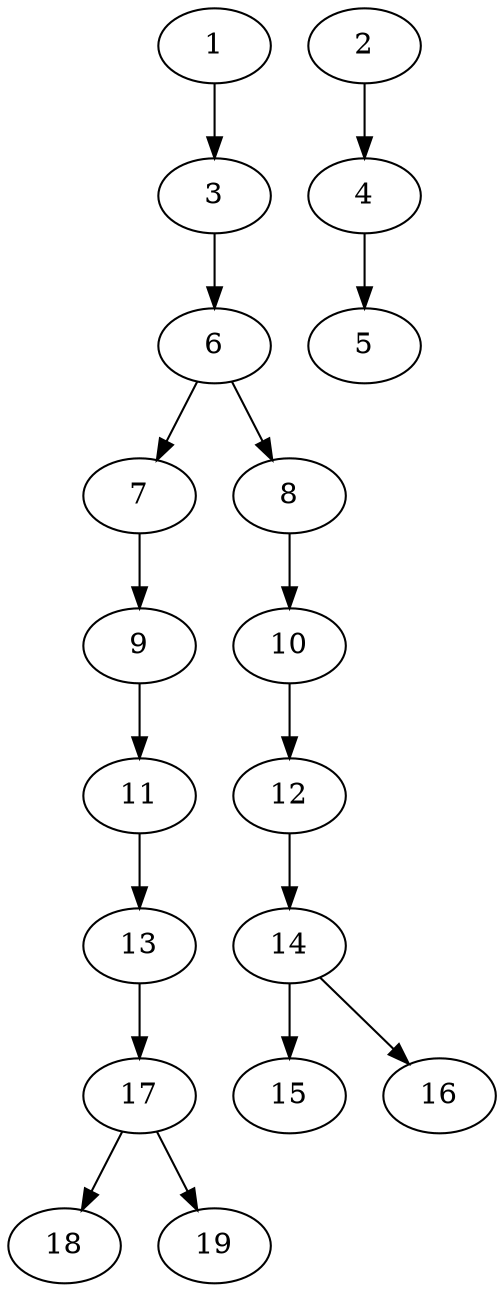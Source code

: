 // DAG (tier=1-easy, mode=data, n=19, ccr=0.341, fat=0.393, density=0.328, regular=0.702, jump=0.082, mindata=1048576, maxdata=8388608)
// DAG automatically generated by daggen at Sun Aug 24 16:33:33 2025
// /home/ermia/Project/Environments/daggen/bin/daggen --dot --ccr 0.341 --fat 0.393 --regular 0.702 --density 0.328 --jump 0.082 --mindata 1048576 --maxdata 8388608 -n 19 
digraph G {
  1 [size="433476446555649088", alpha="0.02", expect_size="216738223277824544"]
  1 -> 3 [size ="193434623148032"]
  2 [size="188667279834322305024", alpha="0.18", expect_size="94333639917161152512"]
  2 -> 4 [size ="263160707678208"]
  3 [size="670365290665052672", alpha="0.19", expect_size="335182645332526336"]
  3 -> 6 [size ="257924739891200"]
  4 [size="35239958094804996", alpha="0.05", expect_size="17619979047402498"]
  4 -> 5 [size ="38272990445568"]
  5 [size="150333783770193504", alpha="0.01", expect_size="75166891885096752"]
  6 [size="153580597863845984", alpha="0.15", expect_size="76790298931922992"]
  6 -> 7 [size ="301687973609472"]
  6 -> 8 [size ="301687973609472"]
  7 [size="117932737874788089856", alpha="0.12", expect_size="58966368937394044928"]
  7 -> 9 [size ="192388706336768"]
  8 [size="12989212326920024", alpha="0.04", expect_size="6494606163460012"]
  8 -> 10 [size ="278507187863552"]
  9 [size="81210638559069863936", alpha="0.02", expect_size="40605319279534931968"]
  9 -> 11 [size ="150025564848128"]
  10 [size="3401712320287976", alpha="0.01", expect_size="1700856160143988"]
  10 -> 12 [size ="146849763688448"]
  11 [size="1138856418477908", alpha="0.06", expect_size="569428209238954"]
  11 -> 13 [size ="40085768634368"]
  12 [size="8751334485754047", alpha="0.01", expect_size="4375667242877023"]
  12 -> 14 [size ="245518617804800"]
  13 [size="336280017479772667904", alpha="0.10", expect_size="168140008739886333952"]
  13 -> 17 [size ="386863147778048"]
  14 [size="8352815533645472", alpha="0.06", expect_size="4176407766822736"]
  14 -> 15 [size ="344134464307200"]
  14 -> 16 [size ="344134464307200"]
  15 [size="8134066783292173", alpha="0.09", expect_size="4067033391646086"]
  16 [size="887117665480303488", alpha="0.08", expect_size="443558832740151744"]
  17 [size="362189028414628544", alpha="0.17", expect_size="181094514207314272"]
  17 -> 18 [size ="137526203383808"]
  17 -> 19 [size ="137526203383808"]
  18 [size="15598015549014016000", alpha="0.07", expect_size="7799007774507008000"]
  19 [size="370666123407917056000", alpha="0.09", expect_size="185333061703958528000"]
}